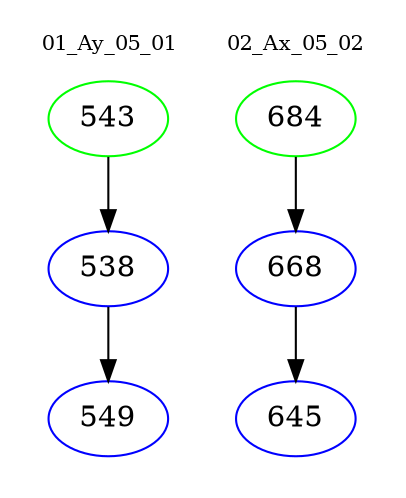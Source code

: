 digraph{
subgraph cluster_0 {
color = white
label = "01_Ay_05_01";
fontsize=10;
T0_543 [label="543", color="green"]
T0_543 -> T0_538 [color="black"]
T0_538 [label="538", color="blue"]
T0_538 -> T0_549 [color="black"]
T0_549 [label="549", color="blue"]
}
subgraph cluster_1 {
color = white
label = "02_Ax_05_02";
fontsize=10;
T1_684 [label="684", color="green"]
T1_684 -> T1_668 [color="black"]
T1_668 [label="668", color="blue"]
T1_668 -> T1_645 [color="black"]
T1_645 [label="645", color="blue"]
}
}
